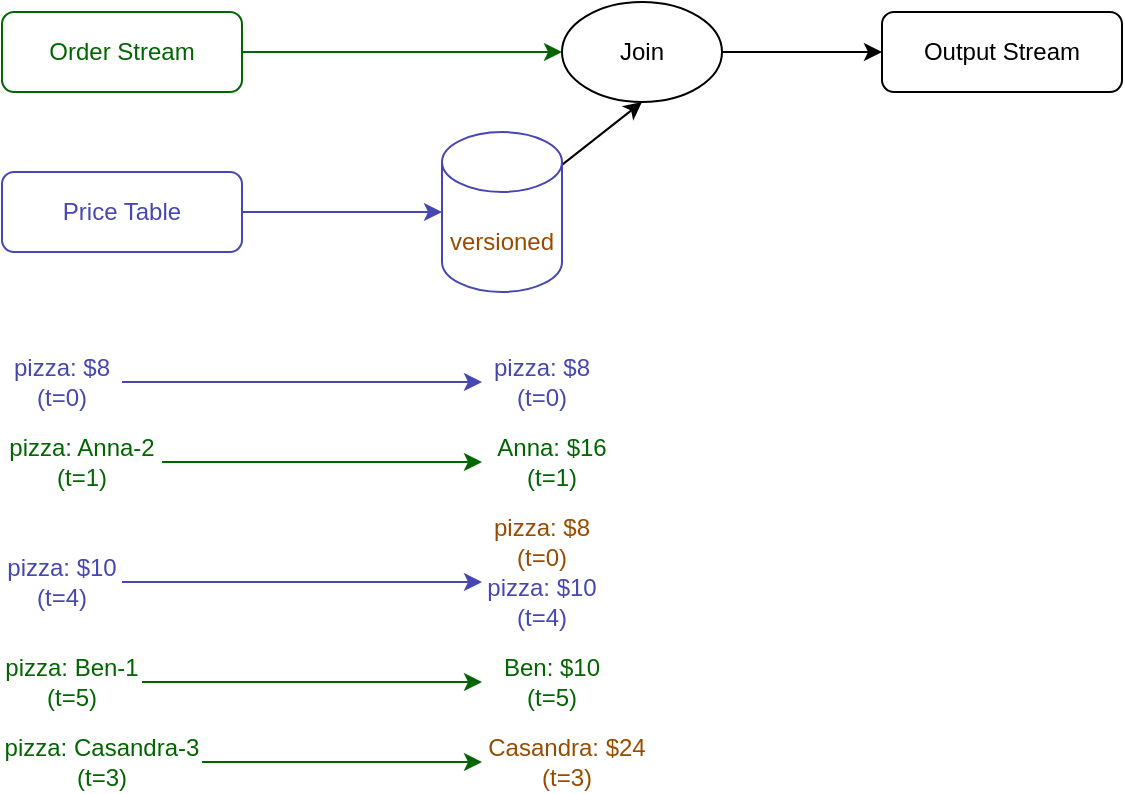 <mxfile version="24.7.7">
  <diagram name="페이지-1" id="V4AV_RmFJt2NX07-JDYr">
    <mxGraphModel dx="437" dy="831" grid="1" gridSize="10" guides="1" tooltips="1" connect="1" arrows="1" fold="1" page="1" pageScale="1" pageWidth="1169" pageHeight="827" math="0" shadow="0">
      <root>
        <mxCell id="0" />
        <mxCell id="1" parent="0" />
        <mxCell id="9iJV0XE2zEEoffiEE522-6" style="edgeStyle=orthogonalEdgeStyle;rounded=0;orthogonalLoop=1;jettySize=auto;html=1;entryX=0;entryY=0.5;entryDx=0;entryDy=0;strokeColor=#006600;" parent="1" source="9iJV0XE2zEEoffiEE522-1" target="9iJV0XE2zEEoffiEE522-2" edge="1">
          <mxGeometry relative="1" as="geometry" />
        </mxCell>
        <mxCell id="9iJV0XE2zEEoffiEE522-1" value="&lt;div&gt;Order Stream&lt;/div&gt;" style="rounded=1;whiteSpace=wrap;html=1;strokeColor=#006600;fontColor=#006600;" parent="1" vertex="1">
          <mxGeometry x="80" y="160" width="120" height="40" as="geometry" />
        </mxCell>
        <mxCell id="9iJV0XE2zEEoffiEE522-7" style="edgeStyle=orthogonalEdgeStyle;rounded=0;orthogonalLoop=1;jettySize=auto;html=1;entryX=0;entryY=0.5;entryDx=0;entryDy=0;" parent="1" source="9iJV0XE2zEEoffiEE522-2" target="9iJV0XE2zEEoffiEE522-3" edge="1">
          <mxGeometry relative="1" as="geometry" />
        </mxCell>
        <mxCell id="9iJV0XE2zEEoffiEE522-2" value="Join" style="ellipse;whiteSpace=wrap;html=1;" parent="1" vertex="1">
          <mxGeometry x="360" y="155" width="80" height="50" as="geometry" />
        </mxCell>
        <mxCell id="9iJV0XE2zEEoffiEE522-3" value="Output Stream" style="rounded=1;whiteSpace=wrap;html=1;" parent="1" vertex="1">
          <mxGeometry x="520" y="160" width="120" height="40" as="geometry" />
        </mxCell>
        <mxCell id="9iJV0XE2zEEoffiEE522-8" style="edgeStyle=orthogonalEdgeStyle;rounded=0;orthogonalLoop=1;jettySize=auto;html=1;strokeColor=#4747B3;" parent="1" source="9iJV0XE2zEEoffiEE522-4" target="9iJV0XE2zEEoffiEE522-5" edge="1">
          <mxGeometry relative="1" as="geometry" />
        </mxCell>
        <mxCell id="9iJV0XE2zEEoffiEE522-4" value="Price Table" style="rounded=1;whiteSpace=wrap;html=1;strokeColor=#4747B3;fontColor=#4747B3;" parent="1" vertex="1">
          <mxGeometry x="80" y="240" width="120" height="40" as="geometry" />
        </mxCell>
        <mxCell id="9iJV0XE2zEEoffiEE522-9" style="rounded=0;orthogonalLoop=1;jettySize=auto;html=1;entryX=0.5;entryY=1;entryDx=0;entryDy=0;" parent="1" source="9iJV0XE2zEEoffiEE522-5" target="9iJV0XE2zEEoffiEE522-2" edge="1">
          <mxGeometry relative="1" as="geometry">
            <mxPoint x="400" y="210" as="targetPoint" />
          </mxGeometry>
        </mxCell>
        <mxCell id="9iJV0XE2zEEoffiEE522-5" value="" style="shape=cylinder3;whiteSpace=wrap;html=1;boundedLbl=1;backgroundOutline=1;size=15;strokeColor=#4747B3;" parent="1" vertex="1">
          <mxGeometry x="300" y="220" width="60" height="80" as="geometry" />
        </mxCell>
        <mxCell id="9iJV0XE2zEEoffiEE522-12" style="edgeStyle=orthogonalEdgeStyle;rounded=0;orthogonalLoop=1;jettySize=auto;html=1;entryX=0;entryY=0.5;entryDx=0;entryDy=0;fontColor=#4747B3;strokeColor=#4747B3;" parent="1" source="9iJV0XE2zEEoffiEE522-10" target="9iJV0XE2zEEoffiEE522-11" edge="1">
          <mxGeometry relative="1" as="geometry" />
        </mxCell>
        <mxCell id="9iJV0XE2zEEoffiEE522-10" value="pizza: $8&lt;div&gt;(t=0)&lt;/div&gt;" style="text;html=1;align=center;verticalAlign=middle;whiteSpace=wrap;rounded=0;fontColor=#4747B3;" parent="1" vertex="1">
          <mxGeometry x="80" y="330" width="60" height="30" as="geometry" />
        </mxCell>
        <mxCell id="9iJV0XE2zEEoffiEE522-11" value="pizza: $8&lt;div&gt;(t=0)&lt;/div&gt;" style="text;html=1;align=center;verticalAlign=middle;whiteSpace=wrap;rounded=0;fontColor=#4747B3;" parent="1" vertex="1">
          <mxGeometry x="320" y="330" width="60" height="30" as="geometry" />
        </mxCell>
        <mxCell id="9iJV0XE2zEEoffiEE522-15" style="edgeStyle=orthogonalEdgeStyle;rounded=0;orthogonalLoop=1;jettySize=auto;html=1;entryX=0;entryY=0.5;entryDx=0;entryDy=0;fontColor=#006600;strokeColor=#006600;" parent="1" source="9iJV0XE2zEEoffiEE522-13" target="9iJV0XE2zEEoffiEE522-14" edge="1">
          <mxGeometry relative="1" as="geometry" />
        </mxCell>
        <mxCell id="9iJV0XE2zEEoffiEE522-13" value="pizza: Anna-2&lt;div&gt;(t=1)&lt;/div&gt;" style="text;html=1;align=center;verticalAlign=middle;whiteSpace=wrap;rounded=0;fontColor=#006600;" parent="1" vertex="1">
          <mxGeometry x="80" y="370" width="80" height="30" as="geometry" />
        </mxCell>
        <mxCell id="9iJV0XE2zEEoffiEE522-14" value="Anna: $16&lt;div&gt;(t=1)&lt;/div&gt;" style="text;html=1;align=center;verticalAlign=middle;whiteSpace=wrap;rounded=0;fontColor=#006600;" parent="1" vertex="1">
          <mxGeometry x="320" y="370" width="70" height="30" as="geometry" />
        </mxCell>
        <mxCell id="DWqVZhnlD0ir1rCVwI61-3" style="edgeStyle=orthogonalEdgeStyle;rounded=0;orthogonalLoop=1;jettySize=auto;html=1;entryX=0;entryY=0.167;entryDx=0;entryDy=0;entryPerimeter=0;fontColor=#4747B3;strokeColor=#4747B3;" edge="1" parent="1" source="9iJV0XE2zEEoffiEE522-17" target="9iJV0XE2zEEoffiEE522-18">
          <mxGeometry relative="1" as="geometry">
            <mxPoint x="310" y="445" as="targetPoint" />
          </mxGeometry>
        </mxCell>
        <mxCell id="9iJV0XE2zEEoffiEE522-17" value="pizza: $10&lt;div&gt;(t=4)&lt;/div&gt;" style="text;html=1;align=center;verticalAlign=middle;whiteSpace=wrap;rounded=0;fontColor=#4747B3;" parent="1" vertex="1">
          <mxGeometry x="80" y="430" width="60" height="30" as="geometry" />
        </mxCell>
        <mxCell id="9iJV0XE2zEEoffiEE522-18" value="pizza: $10&lt;div&gt;(t=4)&lt;/div&gt;" style="text;html=1;align=center;verticalAlign=middle;whiteSpace=wrap;rounded=0;fontColor=#4747B3;" parent="1" vertex="1">
          <mxGeometry x="320" y="440" width="60" height="30" as="geometry" />
        </mxCell>
        <mxCell id="9iJV0XE2zEEoffiEE522-19" style="edgeStyle=orthogonalEdgeStyle;rounded=0;orthogonalLoop=1;jettySize=auto;html=1;entryX=0;entryY=0.5;entryDx=0;entryDy=0;fontColor=#006600;strokeColor=#006600;" parent="1" source="9iJV0XE2zEEoffiEE522-20" target="9iJV0XE2zEEoffiEE522-21" edge="1">
          <mxGeometry relative="1" as="geometry" />
        </mxCell>
        <mxCell id="9iJV0XE2zEEoffiEE522-20" value="pizza: Ben-1&lt;div&gt;(t=5)&lt;/div&gt;" style="text;html=1;align=center;verticalAlign=middle;whiteSpace=wrap;rounded=0;fontColor=#006600;" parent="1" vertex="1">
          <mxGeometry x="80" y="480" width="70" height="30" as="geometry" />
        </mxCell>
        <mxCell id="9iJV0XE2zEEoffiEE522-21" value="Ben: $10&lt;div&gt;(t=5)&lt;/div&gt;" style="text;html=1;align=center;verticalAlign=middle;whiteSpace=wrap;rounded=0;fontColor=#006600;" parent="1" vertex="1">
          <mxGeometry x="320" y="480" width="70" height="30" as="geometry" />
        </mxCell>
        <mxCell id="9iJV0XE2zEEoffiEE522-22" style="edgeStyle=orthogonalEdgeStyle;rounded=0;orthogonalLoop=1;jettySize=auto;html=1;entryX=0;entryY=0.5;entryDx=0;entryDy=0;fontColor=#006600;strokeColor=#006600;" parent="1" source="9iJV0XE2zEEoffiEE522-23" target="9iJV0XE2zEEoffiEE522-24" edge="1">
          <mxGeometry relative="1" as="geometry" />
        </mxCell>
        <mxCell id="9iJV0XE2zEEoffiEE522-23" value="pizza: Casandra-3&lt;div&gt;(t=3)&lt;/div&gt;" style="text;html=1;align=center;verticalAlign=middle;whiteSpace=wrap;rounded=0;fontColor=#006600;" parent="1" vertex="1">
          <mxGeometry x="80" y="520" width="100" height="30" as="geometry" />
        </mxCell>
        <mxCell id="9iJV0XE2zEEoffiEE522-24" value="Casandra: $24&lt;div&gt;(t=3)&lt;/div&gt;" style="text;html=1;align=center;verticalAlign=middle;whiteSpace=wrap;rounded=0;fontColor=#994C00;strokeColor=none;" parent="1" vertex="1">
          <mxGeometry x="320" y="520" width="85" height="30" as="geometry" />
        </mxCell>
        <mxCell id="DWqVZhnlD0ir1rCVwI61-1" value="versioned" style="text;html=1;align=center;verticalAlign=middle;whiteSpace=wrap;rounded=0;fontColor=#994C00;" vertex="1" parent="1">
          <mxGeometry x="300" y="260" width="60" height="30" as="geometry" />
        </mxCell>
        <mxCell id="DWqVZhnlD0ir1rCVwI61-2" value="pizza: $8&lt;div&gt;(t=0)&lt;/div&gt;" style="text;html=1;align=center;verticalAlign=middle;whiteSpace=wrap;rounded=0;fontColor=#994C00;" vertex="1" parent="1">
          <mxGeometry x="320" y="410" width="60" height="30" as="geometry" />
        </mxCell>
      </root>
    </mxGraphModel>
  </diagram>
</mxfile>

